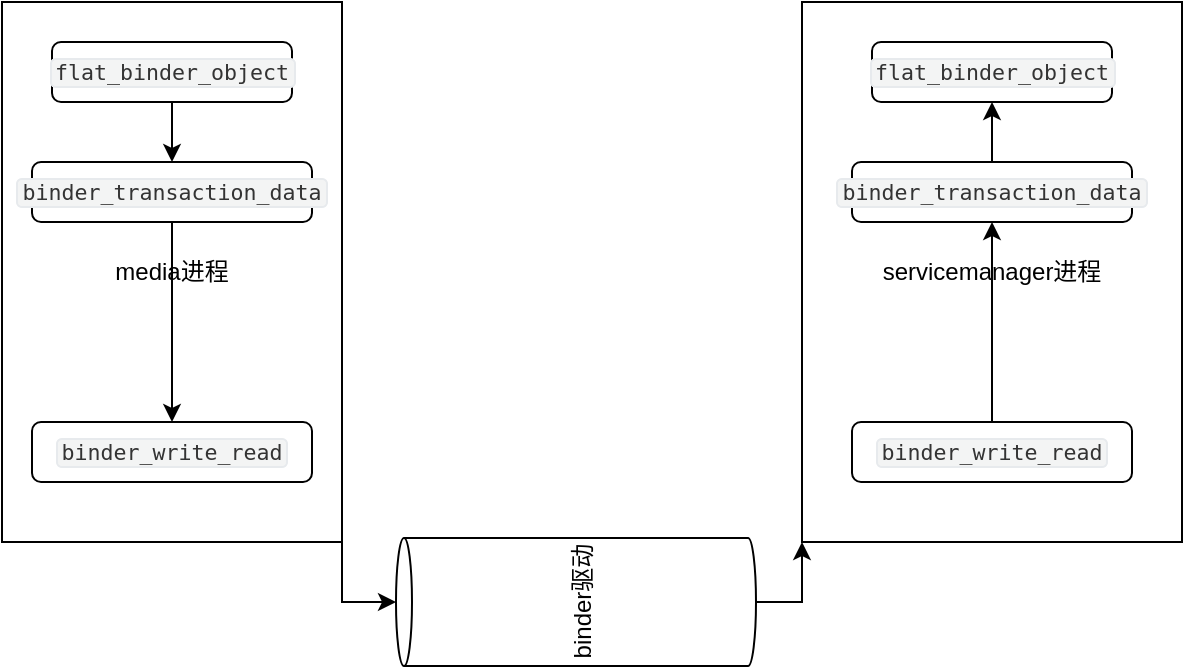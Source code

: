 <mxfile version="14.4.3" type="device"><diagram id="prtHgNgQTEPvFCAcTncT" name="Page-1"><mxGraphModel dx="946" dy="614" grid="1" gridSize="10" guides="1" tooltips="1" connect="1" arrows="1" fold="1" page="1" pageScale="1" pageWidth="827" pageHeight="1169" math="0" shadow="0"><root><mxCell id="0"/><mxCell id="1" parent="0"/><mxCell id="NJvjipX20D6IkxpsdoMz-18" style="edgeStyle=orthogonalEdgeStyle;rounded=0;orthogonalLoop=1;jettySize=auto;html=1;exitX=1;exitY=1;exitDx=0;exitDy=0;" edge="1" parent="1" source="NJvjipX20D6IkxpsdoMz-2" target="NJvjipX20D6IkxpsdoMz-17"><mxGeometry relative="1" as="geometry"/></mxCell><mxCell id="NJvjipX20D6IkxpsdoMz-2" value="media进程" style="rounded=0;whiteSpace=wrap;html=1;" vertex="1" parent="1"><mxGeometry x="95" y="90" width="170" height="270" as="geometry"/></mxCell><mxCell id="NJvjipX20D6IkxpsdoMz-7" value="" style="edgeStyle=orthogonalEdgeStyle;rounded=0;orthogonalLoop=1;jettySize=auto;html=1;" edge="1" parent="1" source="NJvjipX20D6IkxpsdoMz-4" target="NJvjipX20D6IkxpsdoMz-6"><mxGeometry relative="1" as="geometry"/></mxCell><mxCell id="NJvjipX20D6IkxpsdoMz-4" value="&lt;code style=&quot;box-sizing: border-box ; text-align: left ; border: 1px solid rgb(231 , 234 , 237) ; background-color: rgb(243 , 244 , 244) ; border-radius: 3px ; padding: 0px 2px ; font-size: 0.9em ; color: rgb(51 , 51 , 51)&quot;&gt;flat_binder_object&lt;/code&gt;" style="rounded=1;whiteSpace=wrap;html=1;" vertex="1" parent="1"><mxGeometry x="120" y="110" width="120" height="30" as="geometry"/></mxCell><mxCell id="NJvjipX20D6IkxpsdoMz-5" value="servicemanager进程" style="rounded=0;whiteSpace=wrap;html=1;" vertex="1" parent="1"><mxGeometry x="495" y="90" width="190" height="270" as="geometry"/></mxCell><mxCell id="NJvjipX20D6IkxpsdoMz-9" value="" style="edgeStyle=orthogonalEdgeStyle;rounded=0;orthogonalLoop=1;jettySize=auto;html=1;" edge="1" parent="1" source="NJvjipX20D6IkxpsdoMz-6" target="NJvjipX20D6IkxpsdoMz-8"><mxGeometry relative="1" as="geometry"/></mxCell><mxCell id="NJvjipX20D6IkxpsdoMz-6" value="&lt;code style=&quot;box-sizing: border-box ; text-align: left ; border: 1px solid rgb(231 , 234 , 237) ; background-color: rgb(243 , 244 , 244) ; border-radius: 3px ; padding: 0px 2px ; font-size: 0.9em ; color: rgb(51 , 51 , 51)&quot;&gt;binder_transaction_data&lt;/code&gt;" style="rounded=1;whiteSpace=wrap;html=1;" vertex="1" parent="1"><mxGeometry x="110" y="170" width="140" height="30" as="geometry"/></mxCell><mxCell id="NJvjipX20D6IkxpsdoMz-8" value="&lt;code style=&quot;box-sizing: border-box ; text-align: left ; border: 1px solid rgb(231 , 234 , 237) ; background-color: rgb(243 , 244 , 244) ; border-radius: 3px ; padding: 0px 2px ; font-size: 0.9em ; color: rgb(51 , 51 , 51)&quot;&gt;binder_write_read&lt;/code&gt;" style="rounded=1;whiteSpace=wrap;html=1;" vertex="1" parent="1"><mxGeometry x="110" y="300" width="140" height="30" as="geometry"/></mxCell><mxCell id="NJvjipX20D6IkxpsdoMz-15" value="" style="edgeStyle=orthogonalEdgeStyle;rounded=0;orthogonalLoop=1;jettySize=auto;html=1;" edge="1" parent="1" source="NJvjipX20D6IkxpsdoMz-10" target="NJvjipX20D6IkxpsdoMz-11"><mxGeometry relative="1" as="geometry"/></mxCell><mxCell id="NJvjipX20D6IkxpsdoMz-10" value="&lt;code style=&quot;box-sizing: border-box ; text-align: left ; border: 1px solid rgb(231 , 234 , 237) ; background-color: rgb(243 , 244 , 244) ; border-radius: 3px ; padding: 0px 2px ; font-size: 0.9em ; color: rgb(51 , 51 , 51)&quot;&gt;binder_write_read&lt;/code&gt;" style="rounded=1;whiteSpace=wrap;html=1;" vertex="1" parent="1"><mxGeometry x="520" y="300" width="140" height="30" as="geometry"/></mxCell><mxCell id="NJvjipX20D6IkxpsdoMz-16" value="" style="edgeStyle=orthogonalEdgeStyle;rounded=0;orthogonalLoop=1;jettySize=auto;html=1;" edge="1" parent="1" source="NJvjipX20D6IkxpsdoMz-11" target="NJvjipX20D6IkxpsdoMz-12"><mxGeometry relative="1" as="geometry"/></mxCell><mxCell id="NJvjipX20D6IkxpsdoMz-11" value="&lt;code style=&quot;box-sizing: border-box ; text-align: left ; border: 1px solid rgb(231 , 234 , 237) ; background-color: rgb(243 , 244 , 244) ; border-radius: 3px ; padding: 0px 2px ; font-size: 0.9em ; color: rgb(51 , 51 , 51)&quot;&gt;binder_transaction_data&lt;/code&gt;" style="rounded=1;whiteSpace=wrap;html=1;" vertex="1" parent="1"><mxGeometry x="520" y="170" width="140" height="30" as="geometry"/></mxCell><mxCell id="NJvjipX20D6IkxpsdoMz-12" value="&lt;code style=&quot;box-sizing: border-box ; text-align: left ; border: 1px solid rgb(231 , 234 , 237) ; background-color: rgb(243 , 244 , 244) ; border-radius: 3px ; padding: 0px 2px ; font-size: 0.9em ; color: rgb(51 , 51 , 51)&quot;&gt;flat_binder_object&lt;/code&gt;" style="rounded=1;whiteSpace=wrap;html=1;" vertex="1" parent="1"><mxGeometry x="530" y="110" width="120" height="30" as="geometry"/></mxCell><mxCell id="NJvjipX20D6IkxpsdoMz-19" style="edgeStyle=orthogonalEdgeStyle;rounded=0;orthogonalLoop=1;jettySize=auto;html=1;entryX=0;entryY=1;entryDx=0;entryDy=0;" edge="1" parent="1" source="NJvjipX20D6IkxpsdoMz-17" target="NJvjipX20D6IkxpsdoMz-5"><mxGeometry relative="1" as="geometry"/></mxCell><mxCell id="NJvjipX20D6IkxpsdoMz-17" value="binder驱动" style="shape=cylinder3;whiteSpace=wrap;html=1;boundedLbl=1;backgroundOutline=1;size=4;rotation=-90;" vertex="1" parent="1"><mxGeometry x="350" y="300" width="64" height="180" as="geometry"/></mxCell></root></mxGraphModel></diagram></mxfile>